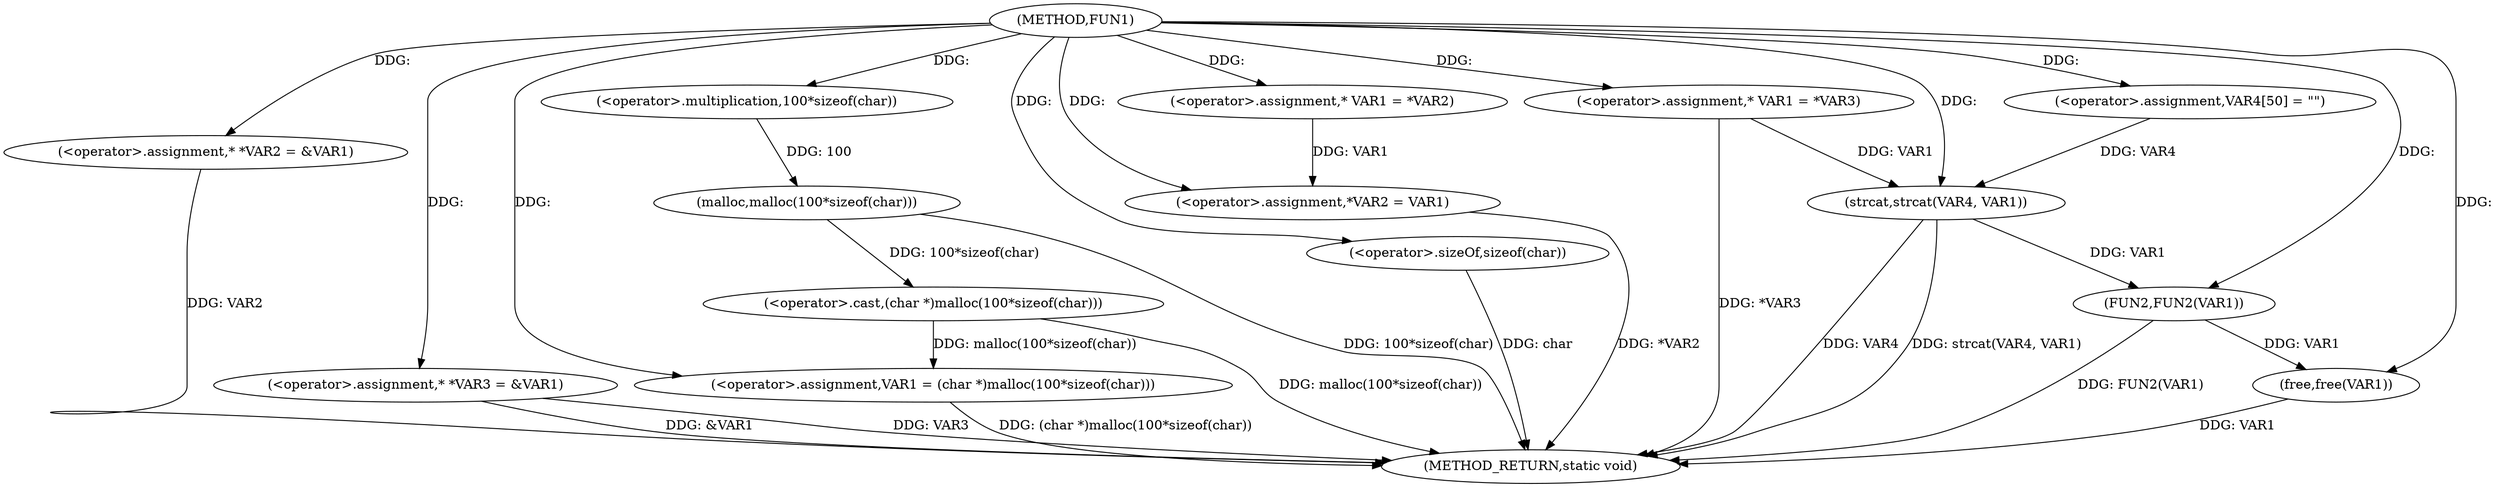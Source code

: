 digraph FUN1 {  
"1000100" [label = "(METHOD,FUN1)" ]
"1000150" [label = "(METHOD_RETURN,static void)" ]
"1000104" [label = "(<operator>.assignment,* *VAR2 = &VAR1)" ]
"1000109" [label = "(<operator>.assignment,* *VAR3 = &VAR1)" ]
"1000113" [label = "(<operator>.assignment,VAR1 = (char *)malloc(100*sizeof(char)))" ]
"1000115" [label = "(<operator>.cast,(char *)malloc(100*sizeof(char)))" ]
"1000117" [label = "(malloc,malloc(100*sizeof(char)))" ]
"1000118" [label = "(<operator>.multiplication,100*sizeof(char))" ]
"1000120" [label = "(<operator>.sizeOf,sizeof(char))" ]
"1000124" [label = "(<operator>.assignment,* VAR1 = *VAR2)" ]
"1000128" [label = "(<operator>.assignment,*VAR2 = VAR1)" ]
"1000134" [label = "(<operator>.assignment,* VAR1 = *VAR3)" ]
"1000140" [label = "(<operator>.assignment,VAR4[50] = \"\")" ]
"1000143" [label = "(strcat,strcat(VAR4, VAR1))" ]
"1000146" [label = "(FUN2,FUN2(VAR1))" ]
"1000148" [label = "(free,free(VAR1))" ]
  "1000115" -> "1000150"  [ label = "DDG: malloc(100*sizeof(char))"] 
  "1000104" -> "1000150"  [ label = "DDG: VAR2"] 
  "1000117" -> "1000150"  [ label = "DDG: 100*sizeof(char)"] 
  "1000146" -> "1000150"  [ label = "DDG: FUN2(VAR1)"] 
  "1000109" -> "1000150"  [ label = "DDG: &VAR1"] 
  "1000128" -> "1000150"  [ label = "DDG: *VAR2"] 
  "1000143" -> "1000150"  [ label = "DDG: VAR4"] 
  "1000113" -> "1000150"  [ label = "DDG: (char *)malloc(100*sizeof(char))"] 
  "1000120" -> "1000150"  [ label = "DDG: char"] 
  "1000148" -> "1000150"  [ label = "DDG: VAR1"] 
  "1000109" -> "1000150"  [ label = "DDG: VAR3"] 
  "1000143" -> "1000150"  [ label = "DDG: strcat(VAR4, VAR1)"] 
  "1000134" -> "1000150"  [ label = "DDG: *VAR3"] 
  "1000100" -> "1000104"  [ label = "DDG: "] 
  "1000100" -> "1000109"  [ label = "DDG: "] 
  "1000115" -> "1000113"  [ label = "DDG: malloc(100*sizeof(char))"] 
  "1000100" -> "1000113"  [ label = "DDG: "] 
  "1000117" -> "1000115"  [ label = "DDG: 100*sizeof(char)"] 
  "1000118" -> "1000117"  [ label = "DDG: 100"] 
  "1000100" -> "1000118"  [ label = "DDG: "] 
  "1000100" -> "1000120"  [ label = "DDG: "] 
  "1000100" -> "1000124"  [ label = "DDG: "] 
  "1000124" -> "1000128"  [ label = "DDG: VAR1"] 
  "1000100" -> "1000128"  [ label = "DDG: "] 
  "1000100" -> "1000134"  [ label = "DDG: "] 
  "1000100" -> "1000140"  [ label = "DDG: "] 
  "1000140" -> "1000143"  [ label = "DDG: VAR4"] 
  "1000100" -> "1000143"  [ label = "DDG: "] 
  "1000134" -> "1000143"  [ label = "DDG: VAR1"] 
  "1000143" -> "1000146"  [ label = "DDG: VAR1"] 
  "1000100" -> "1000146"  [ label = "DDG: "] 
  "1000146" -> "1000148"  [ label = "DDG: VAR1"] 
  "1000100" -> "1000148"  [ label = "DDG: "] 
}
